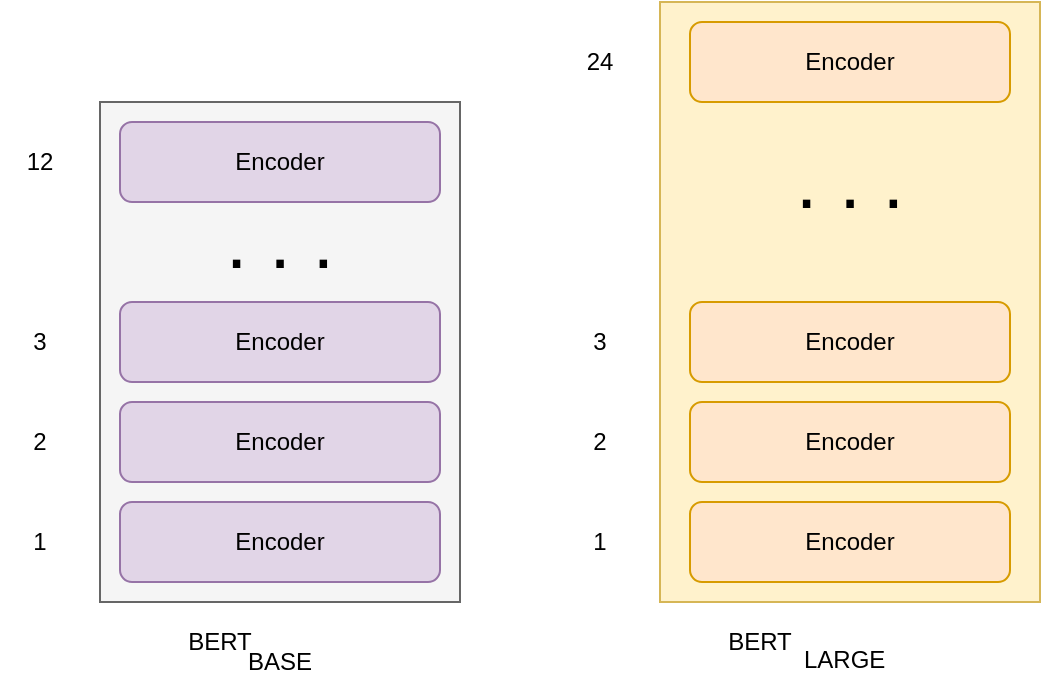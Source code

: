 <mxfile version="14.6.0" type="device"><diagram id="Xmn2ktMhqQjzuWcXeD4a" name="Page-1"><mxGraphModel dx="1021" dy="498" grid="1" gridSize="10" guides="1" tooltips="1" connect="1" arrows="1" fold="1" page="1" pageScale="1" pageWidth="850" pageHeight="1100" math="0" shadow="0"><root><mxCell id="0"/><mxCell id="1" parent="0"/><mxCell id="IxZBbFbfHCSDdD5ByiTJ-1" value="" style="rounded=0;whiteSpace=wrap;html=1;fillColor=#f5f5f5;strokeColor=#666666;fontColor=#333333;" vertex="1" parent="1"><mxGeometry x="250" y="80" width="180" height="250" as="geometry"/></mxCell><mxCell id="IxZBbFbfHCSDdD5ByiTJ-2" value="" style="rounded=0;whiteSpace=wrap;html=1;fillColor=#fff2cc;strokeColor=#d6b656;" vertex="1" parent="1"><mxGeometry x="530" y="30" width="190" height="300" as="geometry"/></mxCell><mxCell id="IxZBbFbfHCSDdD5ByiTJ-4" value="Encoder" style="rounded=1;whiteSpace=wrap;html=1;fillColor=#e1d5e7;strokeColor=#9673a6;" vertex="1" parent="1"><mxGeometry x="260" y="90" width="160" height="40" as="geometry"/></mxCell><mxCell id="IxZBbFbfHCSDdD5ByiTJ-5" value="Encoder" style="rounded=1;whiteSpace=wrap;html=1;fillColor=#e1d5e7;strokeColor=#9673a6;" vertex="1" parent="1"><mxGeometry x="260" y="280" width="160" height="40" as="geometry"/></mxCell><mxCell id="IxZBbFbfHCSDdD5ByiTJ-6" value="Encoder" style="rounded=1;whiteSpace=wrap;html=1;fillColor=#e1d5e7;strokeColor=#9673a6;" vertex="1" parent="1"><mxGeometry x="260" y="230" width="160" height="40" as="geometry"/></mxCell><mxCell id="IxZBbFbfHCSDdD5ByiTJ-7" value="Encoder" style="rounded=1;whiteSpace=wrap;html=1;fillColor=#e1d5e7;strokeColor=#9673a6;" vertex="1" parent="1"><mxGeometry x="260" y="180" width="160" height="40" as="geometry"/></mxCell><mxCell id="IxZBbFbfHCSDdD5ByiTJ-8" value="Encoder" style="rounded=1;whiteSpace=wrap;html=1;fillColor=#ffe6cc;strokeColor=#d79b00;" vertex="1" parent="1"><mxGeometry x="545" y="280" width="160" height="40" as="geometry"/></mxCell><mxCell id="IxZBbFbfHCSDdD5ByiTJ-12" value="Encoder" style="rounded=1;whiteSpace=wrap;html=1;fillColor=#ffe6cc;strokeColor=#d79b00;" vertex="1" parent="1"><mxGeometry x="545" y="230" width="160" height="40" as="geometry"/></mxCell><mxCell id="IxZBbFbfHCSDdD5ByiTJ-13" value="Encoder" style="rounded=1;whiteSpace=wrap;html=1;fillColor=#ffe6cc;strokeColor=#d79b00;" vertex="1" parent="1"><mxGeometry x="545" y="180" width="160" height="40" as="geometry"/></mxCell><mxCell id="IxZBbFbfHCSDdD5ByiTJ-14" value="Encoder" style="rounded=1;whiteSpace=wrap;html=1;fillColor=#ffe6cc;strokeColor=#d79b00;" vertex="1" parent="1"><mxGeometry x="545" y="40" width="160" height="40" as="geometry"/></mxCell><mxCell id="IxZBbFbfHCSDdD5ByiTJ-15" value="&lt;font style=&quot;font-size: 39px&quot;&gt;. . .&lt;br&gt;&lt;/font&gt;" style="text;html=1;strokeColor=none;fillColor=none;align=center;verticalAlign=middle;whiteSpace=wrap;rounded=0;" vertex="1" parent="1"><mxGeometry x="305" y="140" width="70" height="20" as="geometry"/></mxCell><mxCell id="IxZBbFbfHCSDdD5ByiTJ-17" value="&lt;font style=&quot;font-size: 39px&quot;&gt;. . .&lt;br&gt;&lt;/font&gt;" style="text;html=1;strokeColor=none;fillColor=none;align=center;verticalAlign=middle;whiteSpace=wrap;rounded=0;" vertex="1" parent="1"><mxGeometry x="590" y="110" width="70" height="20" as="geometry"/></mxCell><mxCell id="IxZBbFbfHCSDdD5ByiTJ-18" value="12" style="text;html=1;strokeColor=none;fillColor=none;align=center;verticalAlign=middle;whiteSpace=wrap;rounded=0;" vertex="1" parent="1"><mxGeometry x="200" y="100" width="40" height="20" as="geometry"/></mxCell><mxCell id="IxZBbFbfHCSDdD5ByiTJ-19" value="24" style="text;html=1;strokeColor=none;fillColor=none;align=center;verticalAlign=middle;whiteSpace=wrap;rounded=0;" vertex="1" parent="1"><mxGeometry x="480" y="50" width="40" height="20" as="geometry"/></mxCell><mxCell id="IxZBbFbfHCSDdD5ByiTJ-20" value="1" style="text;html=1;strokeColor=none;fillColor=none;align=center;verticalAlign=middle;whiteSpace=wrap;rounded=0;" vertex="1" parent="1"><mxGeometry x="200" y="290" width="40" height="20" as="geometry"/></mxCell><mxCell id="IxZBbFbfHCSDdD5ByiTJ-21" value="2" style="text;html=1;strokeColor=none;fillColor=none;align=center;verticalAlign=middle;whiteSpace=wrap;rounded=0;" vertex="1" parent="1"><mxGeometry x="200" y="240" width="40" height="20" as="geometry"/></mxCell><mxCell id="IxZBbFbfHCSDdD5ByiTJ-22" value="3" style="text;html=1;strokeColor=none;fillColor=none;align=center;verticalAlign=middle;whiteSpace=wrap;rounded=0;" vertex="1" parent="1"><mxGeometry x="200" y="190" width="40" height="20" as="geometry"/></mxCell><mxCell id="IxZBbFbfHCSDdD5ByiTJ-25" value="1" style="text;html=1;strokeColor=none;fillColor=none;align=center;verticalAlign=middle;whiteSpace=wrap;rounded=0;" vertex="1" parent="1"><mxGeometry x="480" y="290" width="40" height="20" as="geometry"/></mxCell><mxCell id="IxZBbFbfHCSDdD5ByiTJ-26" value="2" style="text;html=1;strokeColor=none;fillColor=none;align=center;verticalAlign=middle;whiteSpace=wrap;rounded=0;" vertex="1" parent="1"><mxGeometry x="480" y="240" width="40" height="20" as="geometry"/></mxCell><mxCell id="IxZBbFbfHCSDdD5ByiTJ-27" value="3" style="text;html=1;strokeColor=none;fillColor=none;align=center;verticalAlign=middle;whiteSpace=wrap;rounded=0;" vertex="1" parent="1"><mxGeometry x="480" y="190" width="40" height="20" as="geometry"/></mxCell><mxCell id="IxZBbFbfHCSDdD5ByiTJ-28" value="BASE" style="text;html=1;strokeColor=none;fillColor=none;align=center;verticalAlign=middle;whiteSpace=wrap;rounded=0;" vertex="1" parent="1"><mxGeometry x="320" y="350" width="40" height="20" as="geometry"/></mxCell><mxCell id="IxZBbFbfHCSDdD5ByiTJ-29" value="LARGE" style="text;whiteSpace=wrap;html=1;" vertex="1" parent="1"><mxGeometry x="600" y="345" width="70" height="30" as="geometry"/></mxCell><mxCell id="IxZBbFbfHCSDdD5ByiTJ-30" value="BERT" style="text;html=1;strokeColor=none;fillColor=none;align=center;verticalAlign=middle;whiteSpace=wrap;rounded=0;" vertex="1" parent="1"><mxGeometry x="290" y="340" width="40" height="20" as="geometry"/></mxCell><mxCell id="IxZBbFbfHCSDdD5ByiTJ-33" value="BERT" style="text;html=1;strokeColor=none;fillColor=none;align=center;verticalAlign=middle;whiteSpace=wrap;rounded=0;" vertex="1" parent="1"><mxGeometry x="560" y="340" width="40" height="20" as="geometry"/></mxCell></root></mxGraphModel></diagram></mxfile>